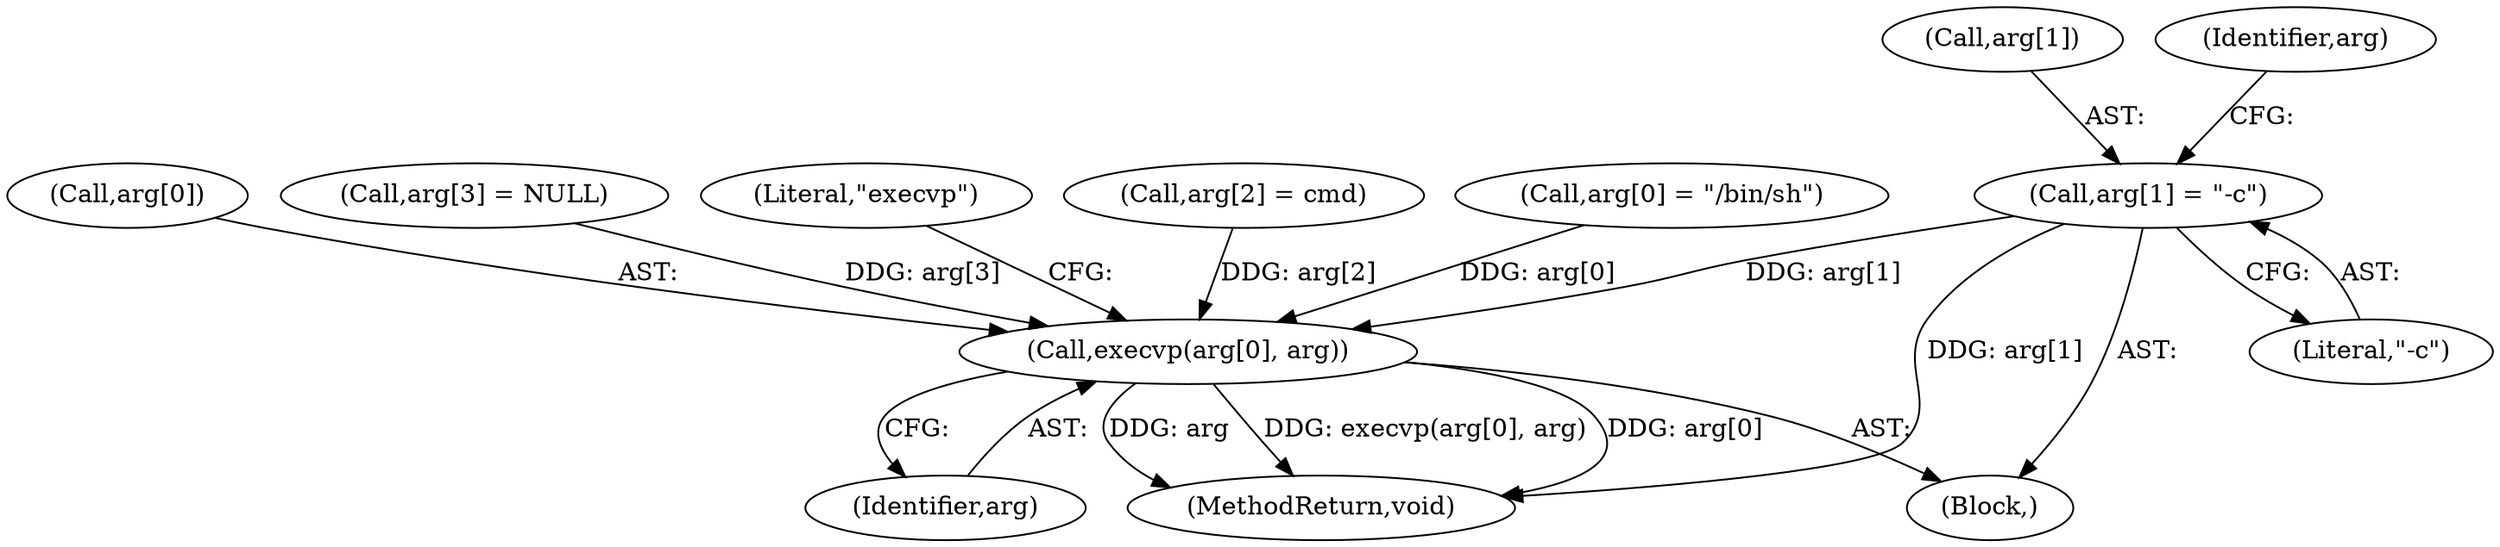 digraph "0_firejail_5d43fdcd215203868d440ffc42036f5f5ffc89fc@pointer" {
"1000405" [label="(Call,arg[1] = \"-c\")"];
"1000421" [label="(Call,execvp(arg[0], arg))"];
"1000427" [label="(Literal,\"execvp\")"];
"1000410" [label="(Call,arg[2] = cmd)"];
"1000405" [label="(Call,arg[1] = \"-c\")"];
"1000400" [label="(Call,arg[0] = \"/bin/sh\")"];
"1000409" [label="(Literal,\"-c\")"];
"1000421" [label="(Call,execvp(arg[0], arg))"];
"1000425" [label="(Identifier,arg)"];
"1000406" [label="(Call,arg[1])"];
"1000428" [label="(MethodReturn,void)"];
"1000422" [label="(Call,arg[0])"];
"1000415" [label="(Call,arg[3] = NULL)"];
"1000106" [label="(Block,)"];
"1000412" [label="(Identifier,arg)"];
"1000405" -> "1000106"  [label="AST: "];
"1000405" -> "1000409"  [label="CFG: "];
"1000406" -> "1000405"  [label="AST: "];
"1000409" -> "1000405"  [label="AST: "];
"1000412" -> "1000405"  [label="CFG: "];
"1000405" -> "1000428"  [label="DDG: arg[1]"];
"1000405" -> "1000421"  [label="DDG: arg[1]"];
"1000421" -> "1000106"  [label="AST: "];
"1000421" -> "1000425"  [label="CFG: "];
"1000422" -> "1000421"  [label="AST: "];
"1000425" -> "1000421"  [label="AST: "];
"1000427" -> "1000421"  [label="CFG: "];
"1000421" -> "1000428"  [label="DDG: arg[0]"];
"1000421" -> "1000428"  [label="DDG: arg"];
"1000421" -> "1000428"  [label="DDG: execvp(arg[0], arg)"];
"1000400" -> "1000421"  [label="DDG: arg[0]"];
"1000410" -> "1000421"  [label="DDG: arg[2]"];
"1000415" -> "1000421"  [label="DDG: arg[3]"];
}
